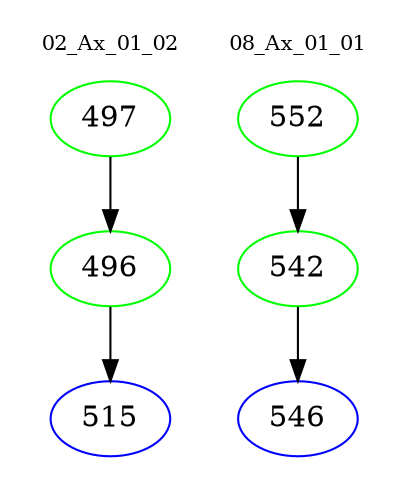 digraph{
subgraph cluster_0 {
color = white
label = "02_Ax_01_02";
fontsize=10;
T0_497 [label="497", color="green"]
T0_497 -> T0_496 [color="black"]
T0_496 [label="496", color="green"]
T0_496 -> T0_515 [color="black"]
T0_515 [label="515", color="blue"]
}
subgraph cluster_1 {
color = white
label = "08_Ax_01_01";
fontsize=10;
T1_552 [label="552", color="green"]
T1_552 -> T1_542 [color="black"]
T1_542 [label="542", color="green"]
T1_542 -> T1_546 [color="black"]
T1_546 [label="546", color="blue"]
}
}
